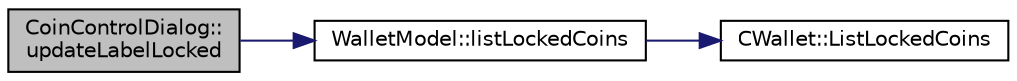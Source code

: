 digraph "CoinControlDialog::updateLabelLocked"
{
  edge [fontname="Helvetica",fontsize="10",labelfontname="Helvetica",labelfontsize="10"];
  node [fontname="Helvetica",fontsize="10",shape=record];
  rankdir="LR";
  Node809 [label="CoinControlDialog::\lupdateLabelLocked",height=0.2,width=0.4,color="black", fillcolor="grey75", style="filled", fontcolor="black"];
  Node809 -> Node810 [color="midnightblue",fontsize="10",style="solid",fontname="Helvetica"];
  Node810 [label="WalletModel::listLockedCoins",height=0.2,width=0.4,color="black", fillcolor="white", style="filled",URL="$class_wallet_model.html#a367977352d1ef183ec2cb6b508a85bc2"];
  Node810 -> Node811 [color="midnightblue",fontsize="10",style="solid",fontname="Helvetica"];
  Node811 [label="CWallet::ListLockedCoins",height=0.2,width=0.4,color="black", fillcolor="white", style="filled",URL="$group___actions.html#ga41f4c77a0843692388f8b11d5fb88042"];
}
